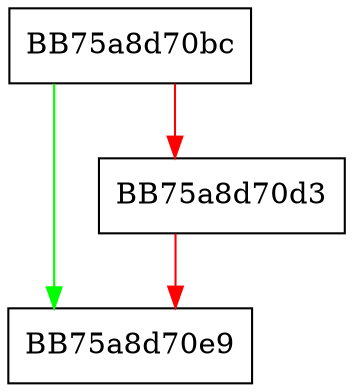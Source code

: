 digraph close {
  node [shape="box"];
  graph [splines=ortho];
  BB75a8d70bc -> BB75a8d70e9 [color="green"];
  BB75a8d70bc -> BB75a8d70d3 [color="red"];
  BB75a8d70d3 -> BB75a8d70e9 [color="red"];
}
